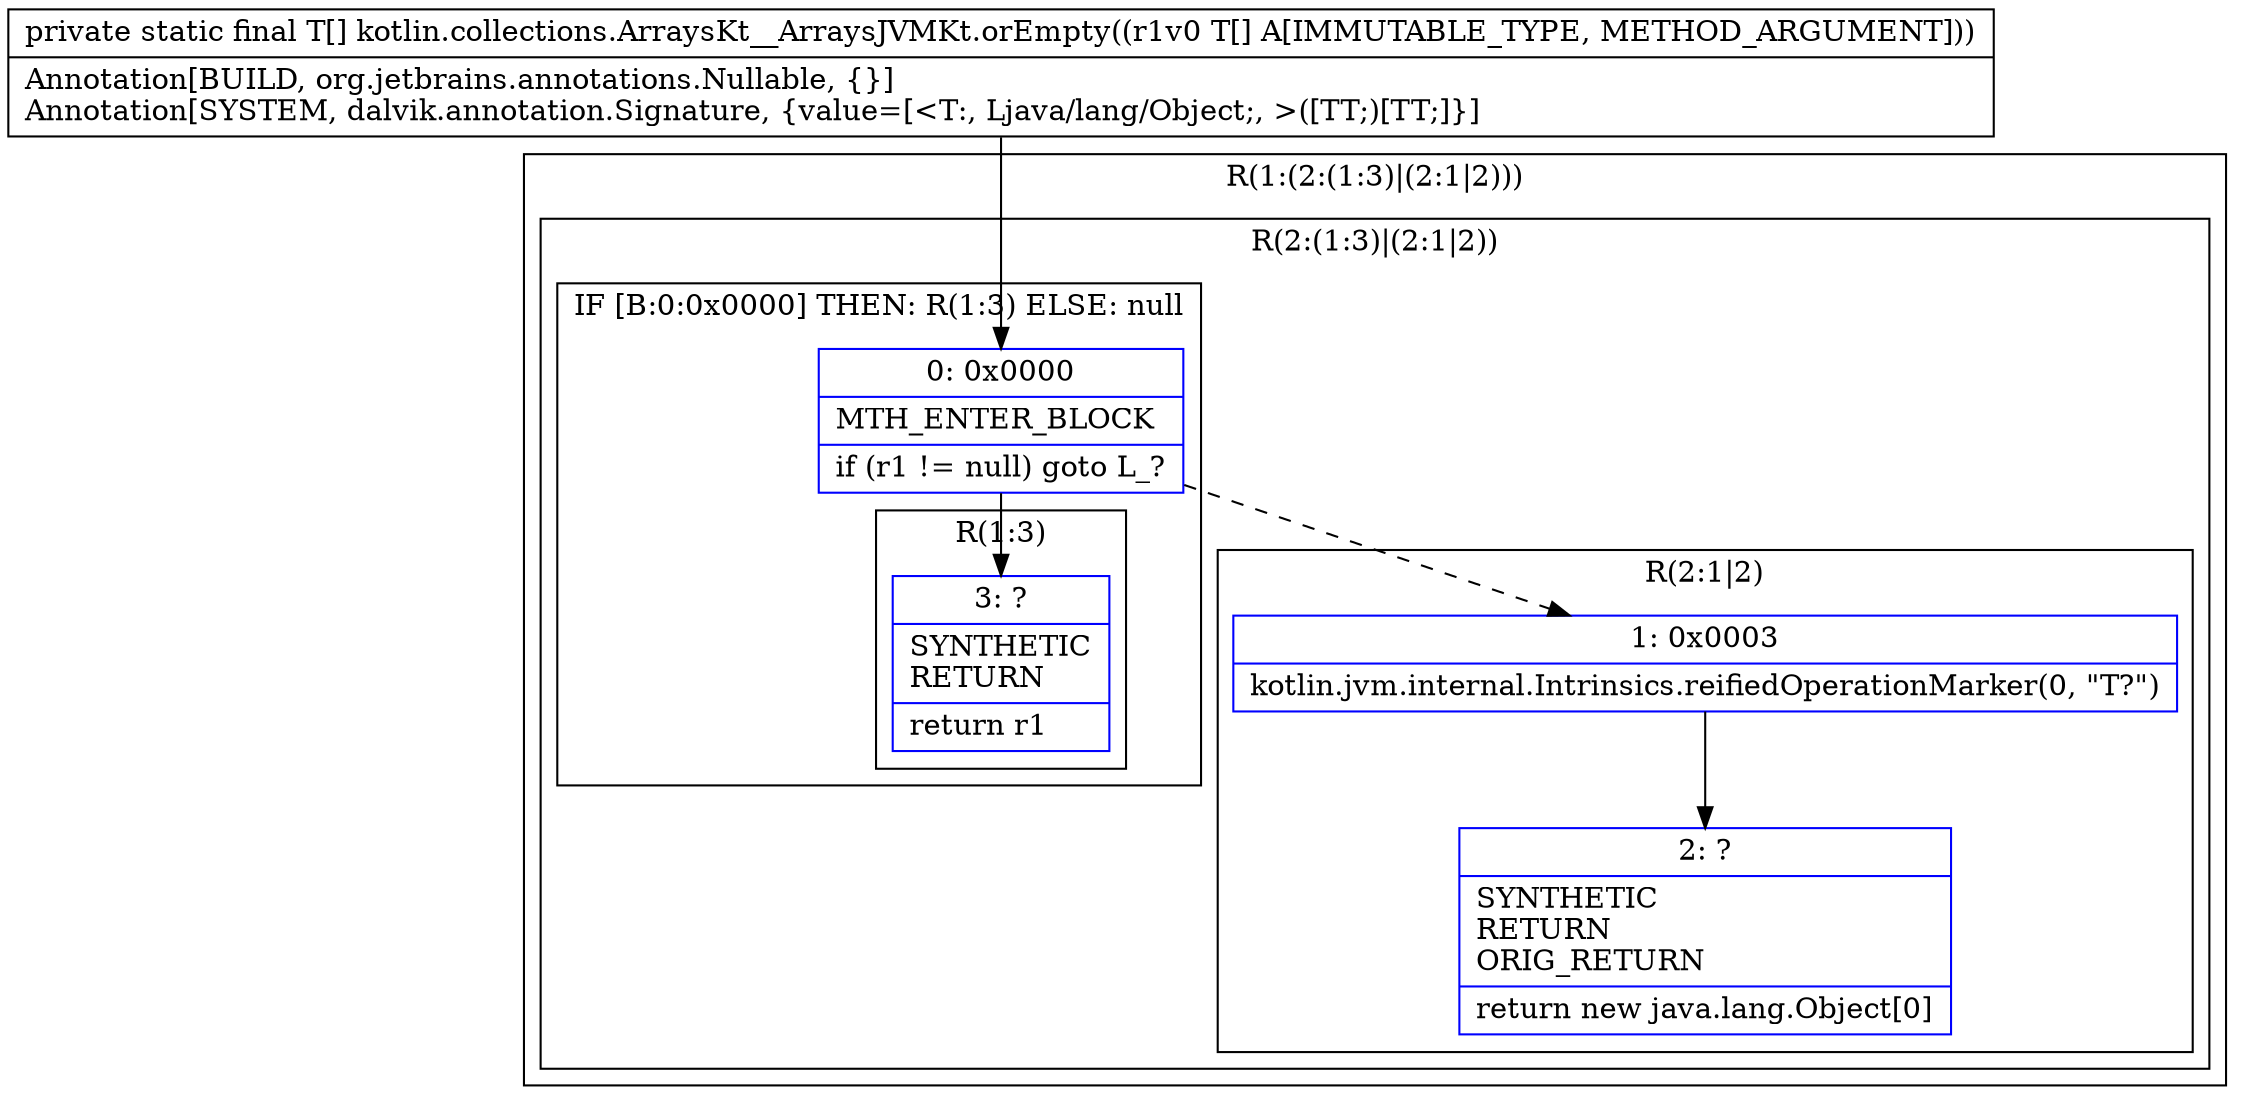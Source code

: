 digraph "CFG forkotlin.collections.ArraysKt__ArraysJVMKt.orEmpty([Ljava\/lang\/Object;)[Ljava\/lang\/Object;" {
subgraph cluster_Region_725102667 {
label = "R(1:(2:(1:3)|(2:1|2)))";
node [shape=record,color=blue];
subgraph cluster_Region_922036947 {
label = "R(2:(1:3)|(2:1|2))";
node [shape=record,color=blue];
subgraph cluster_IfRegion_2052123401 {
label = "IF [B:0:0x0000] THEN: R(1:3) ELSE: null";
node [shape=record,color=blue];
Node_0 [shape=record,label="{0\:\ 0x0000|MTH_ENTER_BLOCK\l|if (r1 != null) goto L_?\l}"];
subgraph cluster_Region_1195121139 {
label = "R(1:3)";
node [shape=record,color=blue];
Node_3 [shape=record,label="{3\:\ ?|SYNTHETIC\lRETURN\l|return r1\l}"];
}
}
subgraph cluster_Region_770495287 {
label = "R(2:1|2)";
node [shape=record,color=blue];
Node_1 [shape=record,label="{1\:\ 0x0003|kotlin.jvm.internal.Intrinsics.reifiedOperationMarker(0, \"T?\")\l}"];
Node_2 [shape=record,label="{2\:\ ?|SYNTHETIC\lRETURN\lORIG_RETURN\l|return new java.lang.Object[0]\l}"];
}
}
}
MethodNode[shape=record,label="{private static final T[] kotlin.collections.ArraysKt__ArraysJVMKt.orEmpty((r1v0 T[] A[IMMUTABLE_TYPE, METHOD_ARGUMENT]))  | Annotation[BUILD, org.jetbrains.annotations.Nullable, \{\}]\lAnnotation[SYSTEM, dalvik.annotation.Signature, \{value=[\<T:, Ljava\/lang\/Object;, \>([TT;)[TT;]\}]\l}"];
MethodNode -> Node_0;
Node_0 -> Node_1[style=dashed];
Node_0 -> Node_3;
Node_1 -> Node_2;
}

